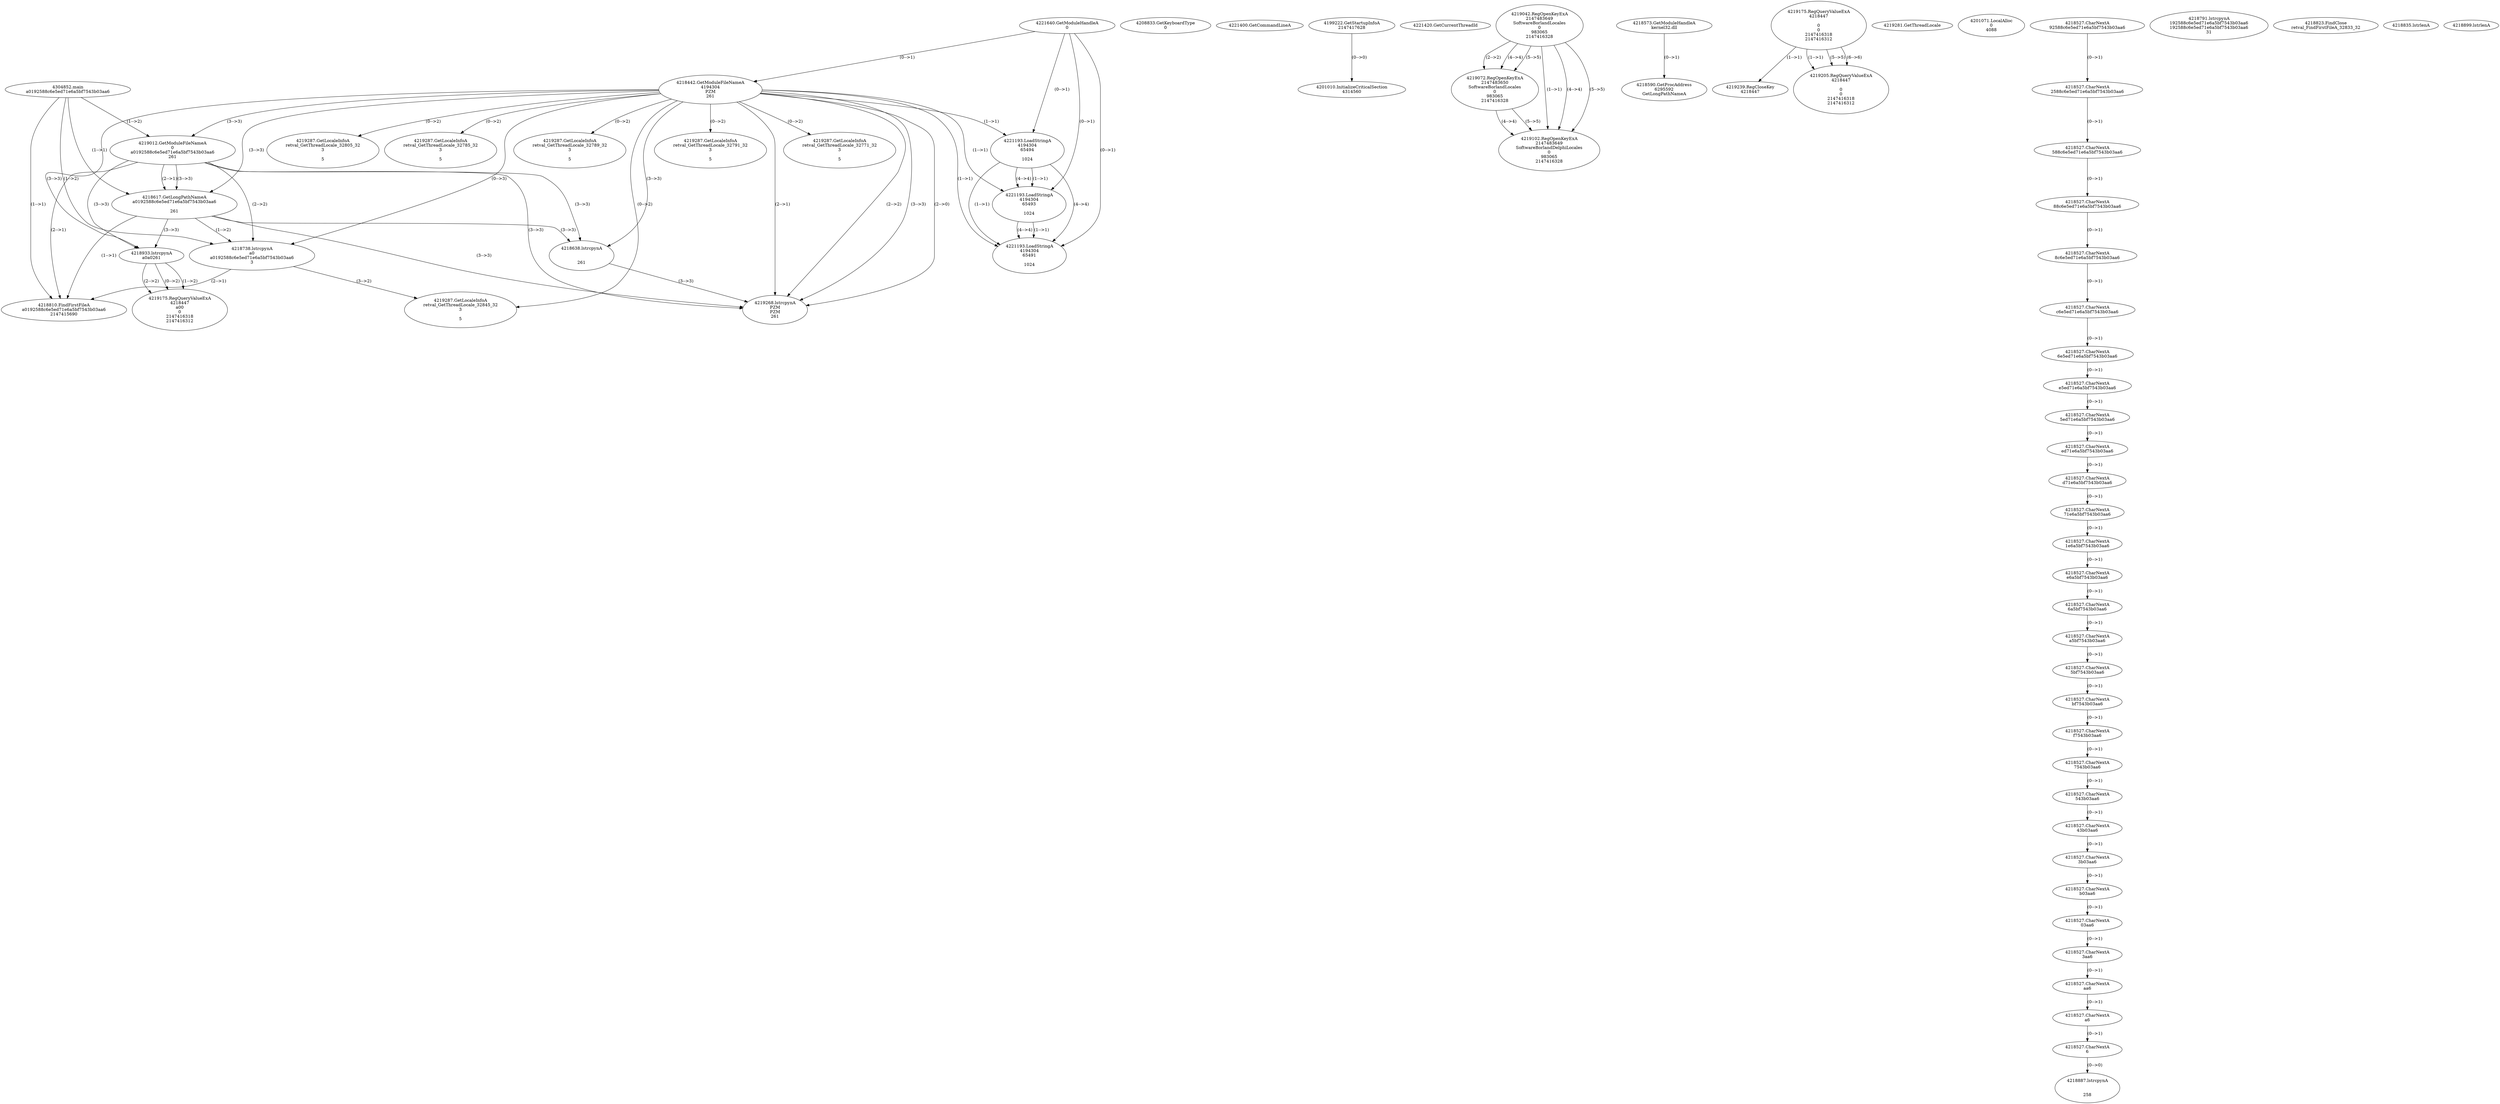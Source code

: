 // Global SCDG with merge call
digraph {
	0 [label="4304852.main
a0192588c6e5ed71e6a5bf7543b03aa6"]
	1 [label="4221640.GetModuleHandleA
0"]
	2 [label="4208833.GetKeyboardType
0"]
	3 [label="4221400.GetCommandLineA
"]
	4 [label="4199222.GetStartupInfoA
2147417628"]
	5 [label="4221420.GetCurrentThreadId
"]
	6 [label="4218442.GetModuleFileNameA
4194304
PZM
261"]
	1 -> 6 [label="(0-->1)"]
	7 [label="4219012.GetModuleFileNameA
0
a0192588c6e5ed71e6a5bf7543b03aa6
261"]
	0 -> 7 [label="(1-->2)"]
	6 -> 7 [label="(3-->3)"]
	8 [label="4219042.RegOpenKeyExA
2147483649
Software\Borland\Locales
0
983065
2147416328"]
	9 [label="4219072.RegOpenKeyExA
2147483650
Software\Borland\Locales
0
983065
2147416328"]
	8 -> 9 [label="(2-->2)"]
	8 -> 9 [label="(4-->4)"]
	8 -> 9 [label="(5-->5)"]
	10 [label="4218573.GetModuleHandleA
kernel32.dll"]
	11 [label="4218590.GetProcAddress
6295592
GetLongPathNameA"]
	10 -> 11 [label="(0-->1)"]
	12 [label="4218617.GetLongPathNameA
a0192588c6e5ed71e6a5bf7543b03aa6

261"]
	0 -> 12 [label="(1-->1)"]
	7 -> 12 [label="(2-->1)"]
	6 -> 12 [label="(3-->3)"]
	7 -> 12 [label="(3-->3)"]
	13 [label="4218638.lstrcpynA


261"]
	6 -> 13 [label="(3-->3)"]
	7 -> 13 [label="(3-->3)"]
	12 -> 13 [label="(3-->3)"]
	14 [label="4219175.RegQueryValueExA
4218447

0
0
2147416318
2147416312"]
	15 [label="4219239.RegCloseKey
4218447"]
	14 -> 15 [label="(1-->1)"]
	16 [label="4219268.lstrcpynA
PZM
PZM
261"]
	6 -> 16 [label="(2-->1)"]
	6 -> 16 [label="(2-->2)"]
	6 -> 16 [label="(3-->3)"]
	7 -> 16 [label="(3-->3)"]
	12 -> 16 [label="(3-->3)"]
	13 -> 16 [label="(3-->3)"]
	6 -> 16 [label="(2-->0)"]
	17 [label="4219281.GetThreadLocale
"]
	18 [label="4219287.GetLocaleInfoA
retval_GetThreadLocale_32805_32
3

5"]
	6 -> 18 [label="(0-->2)"]
	19 [label="4221193.LoadStringA
4194304
65494

1024"]
	1 -> 19 [label="(0-->1)"]
	6 -> 19 [label="(1-->1)"]
	20 [label="4221193.LoadStringA
4194304
65493

1024"]
	1 -> 20 [label="(0-->1)"]
	6 -> 20 [label="(1-->1)"]
	19 -> 20 [label="(1-->1)"]
	19 -> 20 [label="(4-->4)"]
	21 [label="4221193.LoadStringA
4194304
65491

1024"]
	1 -> 21 [label="(0-->1)"]
	6 -> 21 [label="(1-->1)"]
	19 -> 21 [label="(1-->1)"]
	20 -> 21 [label="(1-->1)"]
	19 -> 21 [label="(4-->4)"]
	20 -> 21 [label="(4-->4)"]
	22 [label="4201010.InitializeCriticalSection
4314560"]
	4 -> 22 [label="(0-->0)"]
	23 [label="4201071.LocalAlloc
0
4088"]
	24 [label="4219205.RegQueryValueExA
4218447

0
0
2147416318
2147416312"]
	14 -> 24 [label="(1-->1)"]
	14 -> 24 [label="(5-->5)"]
	14 -> 24 [label="(6-->6)"]
	25 [label="4219287.GetLocaleInfoA
retval_GetThreadLocale_32785_32
3

5"]
	6 -> 25 [label="(0-->2)"]
	26 [label="4219287.GetLocaleInfoA
retval_GetThreadLocale_32789_32
3

5"]
	6 -> 26 [label="(0-->2)"]
	27 [label="4219102.RegOpenKeyExA
2147483649
Software\Borland\Delphi\Locales
0
983065
2147416328"]
	8 -> 27 [label="(1-->1)"]
	8 -> 27 [label="(4-->4)"]
	9 -> 27 [label="(4-->4)"]
	8 -> 27 [label="(5-->5)"]
	9 -> 27 [label="(5-->5)"]
	28 [label="4218738.lstrcpynA
a0
a0192588c6e5ed71e6a5bf7543b03aa6
3"]
	0 -> 28 [label="(1-->2)"]
	7 -> 28 [label="(2-->2)"]
	12 -> 28 [label="(1-->2)"]
	6 -> 28 [label="(0-->3)"]
	29 [label="4218527.CharNextA
92588c6e5ed71e6a5bf7543b03aa6"]
	30 [label="4218527.CharNextA
2588c6e5ed71e6a5bf7543b03aa6"]
	29 -> 30 [label="(0-->1)"]
	31 [label="4218527.CharNextA
588c6e5ed71e6a5bf7543b03aa6"]
	30 -> 31 [label="(0-->1)"]
	32 [label="4218527.CharNextA
88c6e5ed71e6a5bf7543b03aa6"]
	31 -> 32 [label="(0-->1)"]
	33 [label="4218527.CharNextA
8c6e5ed71e6a5bf7543b03aa6"]
	32 -> 33 [label="(0-->1)"]
	34 [label="4218527.CharNextA
c6e5ed71e6a5bf7543b03aa6"]
	33 -> 34 [label="(0-->1)"]
	35 [label="4218527.CharNextA
6e5ed71e6a5bf7543b03aa6"]
	34 -> 35 [label="(0-->1)"]
	36 [label="4218527.CharNextA
e5ed71e6a5bf7543b03aa6"]
	35 -> 36 [label="(0-->1)"]
	37 [label="4218527.CharNextA
5ed71e6a5bf7543b03aa6"]
	36 -> 37 [label="(0-->1)"]
	38 [label="4218527.CharNextA
ed71e6a5bf7543b03aa6"]
	37 -> 38 [label="(0-->1)"]
	39 [label="4218527.CharNextA
d71e6a5bf7543b03aa6"]
	38 -> 39 [label="(0-->1)"]
	40 [label="4218527.CharNextA
71e6a5bf7543b03aa6"]
	39 -> 40 [label="(0-->1)"]
	41 [label="4218527.CharNextA
1e6a5bf7543b03aa6"]
	40 -> 41 [label="(0-->1)"]
	42 [label="4218527.CharNextA
e6a5bf7543b03aa6"]
	41 -> 42 [label="(0-->1)"]
	43 [label="4218527.CharNextA
6a5bf7543b03aa6"]
	42 -> 43 [label="(0-->1)"]
	44 [label="4218527.CharNextA
a5bf7543b03aa6"]
	43 -> 44 [label="(0-->1)"]
	45 [label="4218527.CharNextA
5bf7543b03aa6"]
	44 -> 45 [label="(0-->1)"]
	46 [label="4218527.CharNextA
bf7543b03aa6"]
	45 -> 46 [label="(0-->1)"]
	47 [label="4218527.CharNextA
f7543b03aa6"]
	46 -> 47 [label="(0-->1)"]
	48 [label="4218527.CharNextA
7543b03aa6"]
	47 -> 48 [label="(0-->1)"]
	49 [label="4218527.CharNextA
543b03aa6"]
	48 -> 49 [label="(0-->1)"]
	50 [label="4218527.CharNextA
43b03aa6"]
	49 -> 50 [label="(0-->1)"]
	51 [label="4218527.CharNextA
3b03aa6"]
	50 -> 51 [label="(0-->1)"]
	52 [label="4218527.CharNextA
b03aa6"]
	51 -> 52 [label="(0-->1)"]
	53 [label="4218527.CharNextA
03aa6"]
	52 -> 53 [label="(0-->1)"]
	54 [label="4218527.CharNextA
3aa6"]
	53 -> 54 [label="(0-->1)"]
	55 [label="4218527.CharNextA
aa6"]
	54 -> 55 [label="(0-->1)"]
	56 [label="4218527.CharNextA
a6"]
	55 -> 56 [label="(0-->1)"]
	57 [label="4218527.CharNextA
6"]
	56 -> 57 [label="(0-->1)"]
	58 [label="4218791.lstrcpynA
192588c6e5ed71e6a5bf7543b03aa6
192588c6e5ed71e6a5bf7543b03aa6
31"]
	59 [label="4218810.FindFirstFileA
a0192588c6e5ed71e6a5bf7543b03aa6
2147415690"]
	0 -> 59 [label="(1-->1)"]
	7 -> 59 [label="(2-->1)"]
	12 -> 59 [label="(1-->1)"]
	28 -> 59 [label="(2-->1)"]
	60 [label="4218823.FindClose
retval_FindFirstFileA_32833_32"]
	61 [label="4218835.lstrlenA
"]
	62 [label="4218887.lstrcpynA


258"]
	57 -> 62 [label="(0-->0)"]
	63 [label="4218899.lstrlenA
"]
	64 [label="4218933.lstrcpynA
a0\
a0\
261"]
	6 -> 64 [label="(3-->3)"]
	7 -> 64 [label="(3-->3)"]
	12 -> 64 [label="(3-->3)"]
	65 [label="4219175.RegQueryValueExA
4218447
a0\
0
0
2147416318
2147416312"]
	64 -> 65 [label="(1-->2)"]
	64 -> 65 [label="(2-->2)"]
	64 -> 65 [label="(0-->2)"]
	66 [label="4219287.GetLocaleInfoA
retval_GetThreadLocale_32845_32
3

5"]
	6 -> 66 [label="(0-->2)"]
	28 -> 66 [label="(3-->2)"]
	67 [label="4219287.GetLocaleInfoA
retval_GetThreadLocale_32791_32
3

5"]
	6 -> 67 [label="(0-->2)"]
	68 [label="4219287.GetLocaleInfoA
retval_GetThreadLocale_32771_32
3

5"]
	6 -> 68 [label="(0-->2)"]
}
